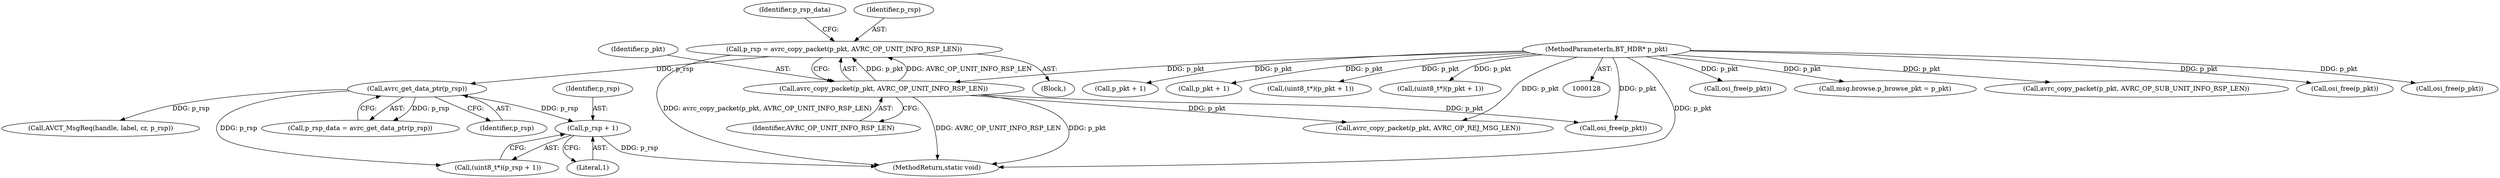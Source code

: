 digraph "0_Android_830cb39cb2a0f1bf6704d264e2a5c5029c175dd7@pointer" {
"1000440" [label="(Call,p_rsp + 1)"];
"1000399" [label="(Call,avrc_get_data_ptr(p_rsp))"];
"1000392" [label="(Call,p_rsp = avrc_copy_packet(p_pkt, AVRC_OP_UNIT_INFO_RSP_LEN))"];
"1000394" [label="(Call,avrc_copy_packet(p_pkt, AVRC_OP_UNIT_INFO_RSP_LEN))"];
"1000132" [label="(MethodParameterIn,BT_HDR* p_pkt)"];
"1000441" [label="(Identifier,p_rsp)"];
"1000440" [label="(Call,p_rsp + 1)"];
"1000438" [label="(Call,(uint8_t*)(p_rsp + 1))"];
"1000400" [label="(Identifier,p_rsp)"];
"1000973" [label="(Call,avrc_copy_packet(p_pkt, AVRC_OP_REJ_MSG_LEN))"];
"1000392" [label="(Call,p_rsp = avrc_copy_packet(p_pkt, AVRC_OP_UNIT_INFO_RSP_LEN))"];
"1000132" [label="(MethodParameterIn,BT_HDR* p_pkt)"];
"1000394" [label="(Call,avrc_copy_packet(p_pkt, AVRC_OP_UNIT_INFO_RSP_LEN))"];
"1000398" [label="(Identifier,p_rsp_data)"];
"1000395" [label="(Identifier,p_pkt)"];
"1001055" [label="(Call,osi_free(p_pkt))"];
"1000399" [label="(Call,avrc_get_data_ptr(p_rsp))"];
"1000296" [label="(Call,osi_free(p_pkt))"];
"1000270" [label="(Call,msg.browse.p_browse_pkt = p_pkt)"];
"1000521" [label="(Call,avrc_copy_packet(p_pkt, AVRC_OP_SUB_UNIT_INFO_RSP_LEN))"];
"1000442" [label="(Literal,1)"];
"1000996" [label="(Call,AVCT_MsgReq(handle, label, cr, p_rsp))"];
"1000391" [label="(Block,)"];
"1000188" [label="(Call,osi_free(p_pkt))"];
"1000196" [label="(Call,osi_free(p_pkt))"];
"1000223" [label="(Call,p_pkt + 1)"];
"1000393" [label="(Identifier,p_rsp)"];
"1000397" [label="(Call,p_rsp_data = avrc_get_data_ptr(p_rsp))"];
"1000667" [label="(Call,p_pkt + 1)"];
"1000396" [label="(Identifier,AVRC_OP_UNIT_INFO_RSP_LEN)"];
"1000221" [label="(Call,(uint8_t*)(p_pkt + 1))"];
"1000665" [label="(Call,(uint8_t*)(p_pkt + 1))"];
"1001057" [label="(MethodReturn,static void)"];
"1000440" -> "1000438"  [label="AST: "];
"1000440" -> "1000442"  [label="CFG: "];
"1000441" -> "1000440"  [label="AST: "];
"1000442" -> "1000440"  [label="AST: "];
"1000438" -> "1000440"  [label="CFG: "];
"1000440" -> "1001057"  [label="DDG: p_rsp"];
"1000399" -> "1000440"  [label="DDG: p_rsp"];
"1000399" -> "1000397"  [label="AST: "];
"1000399" -> "1000400"  [label="CFG: "];
"1000400" -> "1000399"  [label="AST: "];
"1000397" -> "1000399"  [label="CFG: "];
"1000399" -> "1000397"  [label="DDG: p_rsp"];
"1000392" -> "1000399"  [label="DDG: p_rsp"];
"1000399" -> "1000438"  [label="DDG: p_rsp"];
"1000399" -> "1000996"  [label="DDG: p_rsp"];
"1000392" -> "1000391"  [label="AST: "];
"1000392" -> "1000394"  [label="CFG: "];
"1000393" -> "1000392"  [label="AST: "];
"1000394" -> "1000392"  [label="AST: "];
"1000398" -> "1000392"  [label="CFG: "];
"1000392" -> "1001057"  [label="DDG: avrc_copy_packet(p_pkt, AVRC_OP_UNIT_INFO_RSP_LEN)"];
"1000394" -> "1000392"  [label="DDG: p_pkt"];
"1000394" -> "1000392"  [label="DDG: AVRC_OP_UNIT_INFO_RSP_LEN"];
"1000394" -> "1000396"  [label="CFG: "];
"1000395" -> "1000394"  [label="AST: "];
"1000396" -> "1000394"  [label="AST: "];
"1000394" -> "1001057"  [label="DDG: AVRC_OP_UNIT_INFO_RSP_LEN"];
"1000394" -> "1001057"  [label="DDG: p_pkt"];
"1000132" -> "1000394"  [label="DDG: p_pkt"];
"1000394" -> "1000973"  [label="DDG: p_pkt"];
"1000394" -> "1001055"  [label="DDG: p_pkt"];
"1000132" -> "1000128"  [label="AST: "];
"1000132" -> "1001057"  [label="DDG: p_pkt"];
"1000132" -> "1000188"  [label="DDG: p_pkt"];
"1000132" -> "1000196"  [label="DDG: p_pkt"];
"1000132" -> "1000221"  [label="DDG: p_pkt"];
"1000132" -> "1000223"  [label="DDG: p_pkt"];
"1000132" -> "1000270"  [label="DDG: p_pkt"];
"1000132" -> "1000296"  [label="DDG: p_pkt"];
"1000132" -> "1000521"  [label="DDG: p_pkt"];
"1000132" -> "1000665"  [label="DDG: p_pkt"];
"1000132" -> "1000667"  [label="DDG: p_pkt"];
"1000132" -> "1000973"  [label="DDG: p_pkt"];
"1000132" -> "1001055"  [label="DDG: p_pkt"];
}
